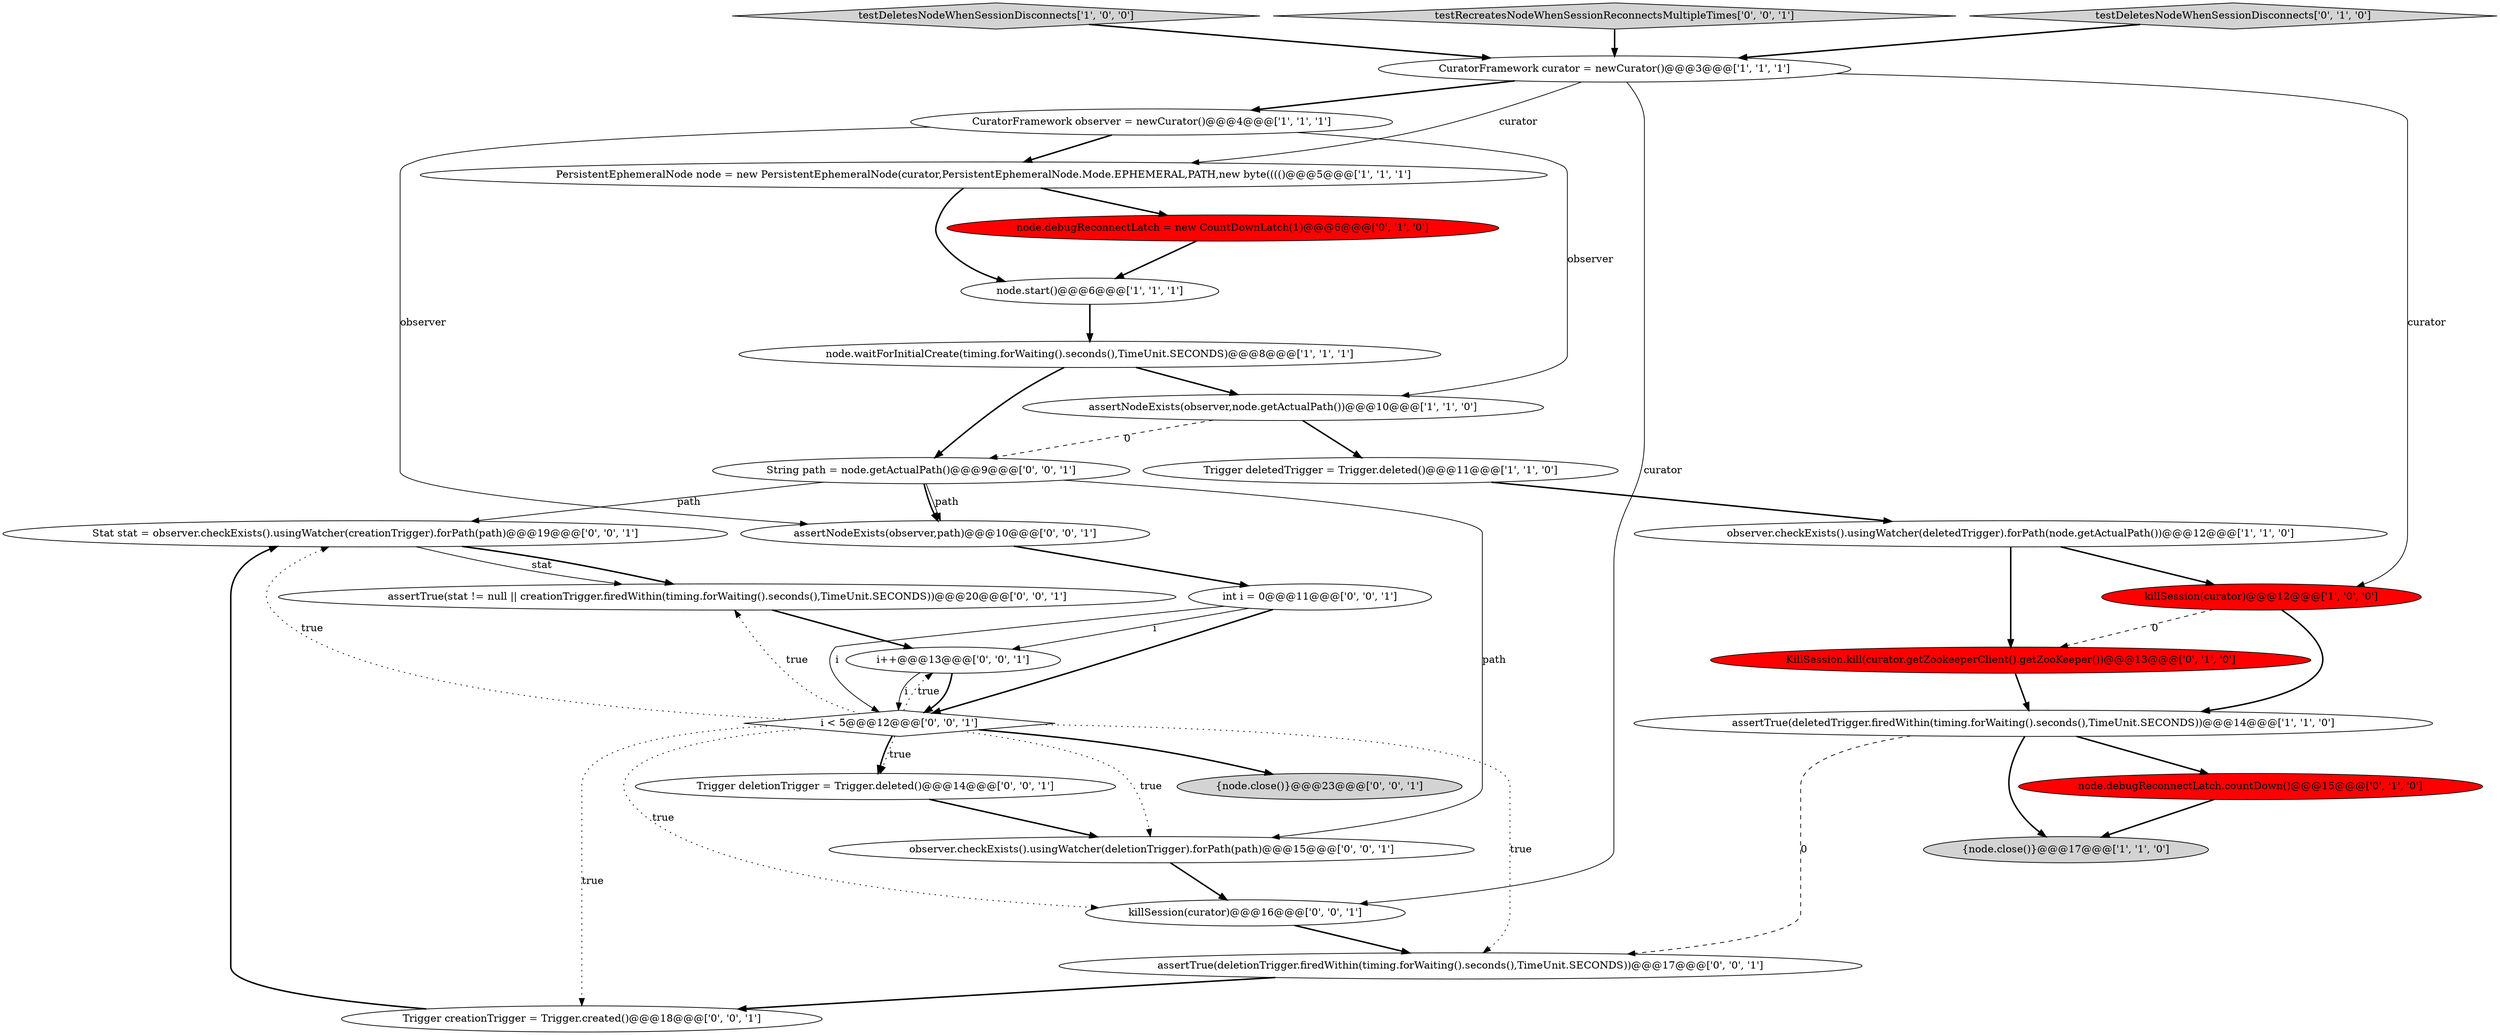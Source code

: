 digraph {
3 [style = filled, label = "testDeletesNodeWhenSessionDisconnects['1', '0', '0']", fillcolor = lightgray, shape = diamond image = "AAA0AAABBB1BBB"];
13 [style = filled, label = "node.debugReconnectLatch.countDown()@@@15@@@['0', '1', '0']", fillcolor = red, shape = ellipse image = "AAA1AAABBB2BBB"];
0 [style = filled, label = "assertTrue(deletedTrigger.firedWithin(timing.forWaiting().seconds(),TimeUnit.SECONDS))@@@14@@@['1', '1', '0']", fillcolor = white, shape = ellipse image = "AAA0AAABBB1BBB"];
25 [style = filled, label = "i++@@@13@@@['0', '0', '1']", fillcolor = white, shape = ellipse image = "AAA0AAABBB3BBB"];
1 [style = filled, label = "CuratorFramework observer = newCurator()@@@4@@@['1', '1', '1']", fillcolor = white, shape = ellipse image = "AAA0AAABBB1BBB"];
26 [style = filled, label = "testRecreatesNodeWhenSessionReconnectsMultipleTimes['0', '0', '1']", fillcolor = lightgray, shape = diamond image = "AAA0AAABBB3BBB"];
14 [style = filled, label = "node.debugReconnectLatch = new CountDownLatch(1)@@@6@@@['0', '1', '0']", fillcolor = red, shape = ellipse image = "AAA1AAABBB2BBB"];
2 [style = filled, label = "killSession(curator)@@@12@@@['1', '0', '0']", fillcolor = red, shape = ellipse image = "AAA1AAABBB1BBB"];
15 [style = filled, label = "testDeletesNodeWhenSessionDisconnects['0', '1', '0']", fillcolor = lightgray, shape = diamond image = "AAA0AAABBB2BBB"];
11 [style = filled, label = "Trigger deletedTrigger = Trigger.deleted()@@@11@@@['1', '1', '0']", fillcolor = white, shape = ellipse image = "AAA0AAABBB1BBB"];
27 [style = filled, label = "Stat stat = observer.checkExists().usingWatcher(creationTrigger).forPath(path)@@@19@@@['0', '0', '1']", fillcolor = white, shape = ellipse image = "AAA0AAABBB3BBB"];
20 [style = filled, label = "int i = 0@@@11@@@['0', '0', '1']", fillcolor = white, shape = ellipse image = "AAA0AAABBB3BBB"];
9 [style = filled, label = "observer.checkExists().usingWatcher(deletedTrigger).forPath(node.getActualPath())@@@12@@@['1', '1', '0']", fillcolor = white, shape = ellipse image = "AAA0AAABBB1BBB"];
17 [style = filled, label = "i < 5@@@12@@@['0', '0', '1']", fillcolor = white, shape = diamond image = "AAA0AAABBB3BBB"];
24 [style = filled, label = "assertTrue(stat != null || creationTrigger.firedWithin(timing.forWaiting().seconds(),TimeUnit.SECONDS))@@@20@@@['0', '0', '1']", fillcolor = white, shape = ellipse image = "AAA0AAABBB3BBB"];
23 [style = filled, label = "killSession(curator)@@@16@@@['0', '0', '1']", fillcolor = white, shape = ellipse image = "AAA0AAABBB3BBB"];
16 [style = filled, label = "Trigger deletionTrigger = Trigger.deleted()@@@14@@@['0', '0', '1']", fillcolor = white, shape = ellipse image = "AAA0AAABBB3BBB"];
4 [style = filled, label = "PersistentEphemeralNode node = new PersistentEphemeralNode(curator,PersistentEphemeralNode.Mode.EPHEMERAL,PATH,new byte(((()@@@5@@@['1', '1', '1']", fillcolor = white, shape = ellipse image = "AAA0AAABBB1BBB"];
12 [style = filled, label = "KillSession.kill(curator.getZookeeperClient().getZooKeeper())@@@13@@@['0', '1', '0']", fillcolor = red, shape = ellipse image = "AAA1AAABBB2BBB"];
18 [style = filled, label = "Trigger creationTrigger = Trigger.created()@@@18@@@['0', '0', '1']", fillcolor = white, shape = ellipse image = "AAA0AAABBB3BBB"];
29 [style = filled, label = "String path = node.getActualPath()@@@9@@@['0', '0', '1']", fillcolor = white, shape = ellipse image = "AAA0AAABBB3BBB"];
6 [style = filled, label = "node.waitForInitialCreate(timing.forWaiting().seconds(),TimeUnit.SECONDS)@@@8@@@['1', '1', '1']", fillcolor = white, shape = ellipse image = "AAA0AAABBB1BBB"];
7 [style = filled, label = "CuratorFramework curator = newCurator()@@@3@@@['1', '1', '1']", fillcolor = white, shape = ellipse image = "AAA0AAABBB1BBB"];
19 [style = filled, label = "observer.checkExists().usingWatcher(deletionTrigger).forPath(path)@@@15@@@['0', '0', '1']", fillcolor = white, shape = ellipse image = "AAA0AAABBB3BBB"];
10 [style = filled, label = "node.start()@@@6@@@['1', '1', '1']", fillcolor = white, shape = ellipse image = "AAA0AAABBB1BBB"];
21 [style = filled, label = "assertTrue(deletionTrigger.firedWithin(timing.forWaiting().seconds(),TimeUnit.SECONDS))@@@17@@@['0', '0', '1']", fillcolor = white, shape = ellipse image = "AAA0AAABBB3BBB"];
5 [style = filled, label = "assertNodeExists(observer,node.getActualPath())@@@10@@@['1', '1', '0']", fillcolor = white, shape = ellipse image = "AAA0AAABBB1BBB"];
22 [style = filled, label = "{node.close()}@@@23@@@['0', '0', '1']", fillcolor = lightgray, shape = ellipse image = "AAA0AAABBB3BBB"];
8 [style = filled, label = "{node.close()}@@@17@@@['1', '1', '0']", fillcolor = lightgray, shape = ellipse image = "AAA0AAABBB1BBB"];
28 [style = filled, label = "assertNodeExists(observer,path)@@@10@@@['0', '0', '1']", fillcolor = white, shape = ellipse image = "AAA0AAABBB3BBB"];
4->10 [style = bold, label=""];
1->4 [style = bold, label=""];
4->14 [style = bold, label=""];
20->17 [style = bold, label=""];
7->1 [style = bold, label=""];
7->4 [style = solid, label="curator"];
26->7 [style = bold, label=""];
0->13 [style = bold, label=""];
15->7 [style = bold, label=""];
17->18 [style = dotted, label="true"];
28->20 [style = bold, label=""];
9->2 [style = bold, label=""];
17->24 [style = dotted, label="true"];
1->28 [style = solid, label="observer"];
14->10 [style = bold, label=""];
29->19 [style = solid, label="path"];
5->29 [style = dashed, label="0"];
17->22 [style = bold, label=""];
11->9 [style = bold, label=""];
16->19 [style = bold, label=""];
12->0 [style = bold, label=""];
25->17 [style = bold, label=""];
10->6 [style = bold, label=""];
7->2 [style = solid, label="curator"];
21->18 [style = bold, label=""];
1->5 [style = solid, label="observer"];
6->29 [style = bold, label=""];
17->23 [style = dotted, label="true"];
20->17 [style = solid, label="i"];
29->27 [style = solid, label="path"];
29->28 [style = bold, label=""];
17->16 [style = dotted, label="true"];
27->24 [style = solid, label="stat"];
6->5 [style = bold, label=""];
2->12 [style = dashed, label="0"];
2->0 [style = bold, label=""];
17->25 [style = dotted, label="true"];
23->21 [style = bold, label=""];
3->7 [style = bold, label=""];
18->27 [style = bold, label=""];
0->21 [style = dashed, label="0"];
24->25 [style = bold, label=""];
19->23 [style = bold, label=""];
0->8 [style = bold, label=""];
17->19 [style = dotted, label="true"];
20->25 [style = solid, label="i"];
25->17 [style = solid, label="i"];
27->24 [style = bold, label=""];
5->11 [style = bold, label=""];
7->23 [style = solid, label="curator"];
9->12 [style = bold, label=""];
29->28 [style = solid, label="path"];
13->8 [style = bold, label=""];
17->21 [style = dotted, label="true"];
17->27 [style = dotted, label="true"];
17->16 [style = bold, label=""];
}

